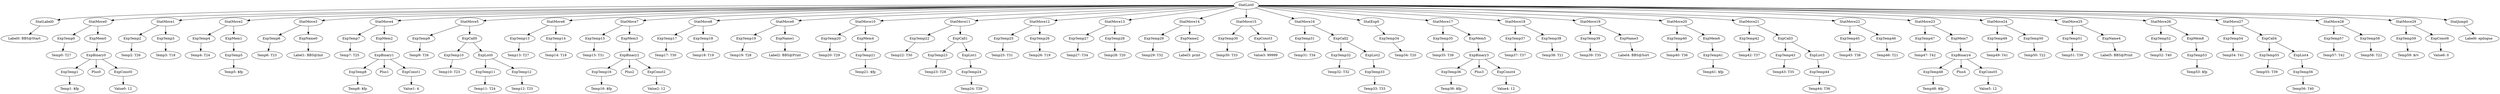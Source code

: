 digraph {
	ordering = out;
	ExpConst6 -> "Value6: 0";
	ExpTemp57 -> "Temp57: T42";
	ExpTemp56 -> "Temp56: T40";
	ExpTemp55 -> "Temp55: T39";
	ExpMem8 -> ExpTemp53;
	ExpTemp52 -> "Temp52: T40";
	ExpName4 -> "Label5: BBS@Print";
	ExpTemp50 -> "Temp50: T22";
	StatMove24 -> ExpTemp49;
	StatMove24 -> ExpTemp50;
	ExpTemp46 -> "Temp46: T21";
	ExpList3 -> ExpTemp44;
	StatJump0 -> "Label6: epilogue";
	ExpTemp44 -> "Temp44: T36";
	ExpName1 -> "Label2: BBS@Print";
	ExpTemp54 -> "Temp54: T41";
	StatMove2 -> ExpTemp4;
	StatMove2 -> ExpMem1;
	ExpTemp59 -> "Temp59: $rv";
	StatMove8 -> ExpTemp17;
	StatMove8 -> ExpTemp18;
	StatMove0 -> ExpTemp0;
	StatMove0 -> ExpMem0;
	ExpTemp32 -> "Temp32: T32";
	ExpMem3 -> ExpBinary2;
	ExpTemp37 -> "Temp37: T37";
	ExpBinary2 -> ExpTemp16;
	ExpBinary2 -> Plus2;
	ExpBinary2 -> ExpConst2;
	ExpTemp19 -> "Temp19: T28";
	StatLabel0 -> "Label0: BBS@Start";
	ExpMem5 -> ExpBinary3;
	StatMove22 -> ExpTemp45;
	StatMove22 -> ExpTemp46;
	StatMove6 -> ExpTemp13;
	StatMove6 -> ExpTemp14;
	ExpTemp6 -> "Temp6: T23";
	ExpTemp16 -> "Temp16: $fp";
	ExpTemp13 -> "Temp13: T27";
	ExpList0 -> ExpTemp11;
	ExpList0 -> ExpTemp12;
	ExpCall4 -> ExpTemp55;
	ExpCall4 -> ExpList4;
	ExpTemp9 -> "Temp9: T26";
	ExpTemp53 -> "Temp53: $fp";
	ExpTemp21 -> "Temp21: $fp";
	ExpCall0 -> ExpTemp10;
	ExpCall0 -> ExpList0;
	StatMove14 -> ExpTemp29;
	StatMove14 -> ExpName2;
	StatMove23 -> ExpTemp47;
	StatMove23 -> ExpMem7;
	ExpTemp12 -> "Temp12: T25";
	ExpTemp45 -> "Temp45: T38";
	ExpConst1 -> "Value1: 4";
	StatMove1 -> ExpTemp2;
	StatMove1 -> ExpTemp3;
	ExpTemp8 -> "Temp8: $fp";
	ExpTemp18 -> "Temp18: T19";
	ExpTemp31 -> "Temp31: T34";
	ExpBinary1 -> ExpTemp8;
	ExpBinary1 -> Plus1;
	ExpBinary1 -> ExpConst1;
	ExpCall3 -> ExpTemp43;
	ExpCall3 -> ExpList3;
	ExpTemp10 -> "Temp10: T23";
	ExpTemp51 -> "Temp51: T39";
	ExpTemp2 -> "Temp2: T26";
	ExpConst0 -> "Value0: 12";
	ExpMem2 -> ExpBinary1;
	ExpTemp33 -> "Temp33: T33";
	StatMove26 -> ExpTemp52;
	StatMove26 -> ExpMem8;
	ExpTemp48 -> "Temp48: $fp";
	StatMove9 -> ExpTemp19;
	StatMove9 -> ExpName1;
	ExpMem1 -> ExpTemp5;
	ExpTemp34 -> "Temp34: T20";
	StatList0 -> StatLabel0;
	StatList0 -> StatMove0;
	StatList0 -> StatMove1;
	StatList0 -> StatMove2;
	StatList0 -> StatMove3;
	StatList0 -> StatMove4;
	StatList0 -> StatMove5;
	StatList0 -> StatMove6;
	StatList0 -> StatMove7;
	StatList0 -> StatMove8;
	StatList0 -> StatMove9;
	StatList0 -> StatMove10;
	StatList0 -> StatMove11;
	StatList0 -> StatMove12;
	StatList0 -> StatMove13;
	StatList0 -> StatMove14;
	StatList0 -> StatMove15;
	StatList0 -> StatMove16;
	StatList0 -> StatExp0;
	StatList0 -> StatMove17;
	StatList0 -> StatMove18;
	StatList0 -> StatMove19;
	StatList0 -> StatMove20;
	StatList0 -> StatMove21;
	StatList0 -> StatMove22;
	StatList0 -> StatMove23;
	StatList0 -> StatMove24;
	StatList0 -> StatMove25;
	StatList0 -> StatMove26;
	StatList0 -> StatMove27;
	StatList0 -> StatMove28;
	StatList0 -> StatMove29;
	StatList0 -> StatJump0;
	StatMove20 -> ExpTemp40;
	StatMove20 -> ExpMem6;
	ExpTemp0 -> "Temp0: T27";
	ExpTemp7 -> "Temp7: T25";
	ExpBinary0 -> ExpTemp1;
	ExpBinary0 -> Plus0;
	ExpBinary0 -> ExpConst0;
	ExpTemp17 -> "Temp17: T30";
	ExpTemp23 -> "Temp23: T28";
	ExpTemp3 -> "Temp3: T18";
	StatMove12 -> ExpTemp25;
	StatMove12 -> ExpTemp26;
	ExpTemp14 -> "Temp14: T18";
	ExpTemp5 -> "Temp5: $fp";
	ExpTemp11 -> "Temp11: T24";
	ExpMem7 -> ExpBinary4;
	ExpBinary3 -> ExpTemp36;
	ExpBinary3 -> Plus3;
	ExpBinary3 -> ExpConst4;
	StatMove15 -> ExpTemp30;
	StatMove15 -> ExpConst3;
	ExpConst2 -> "Value2: 12";
	StatExp0 -> ExpTemp34;
	StatMove3 -> ExpTemp6;
	StatMove3 -> ExpName0;
	ExpTemp4 -> "Temp4: T24";
	StatMove7 -> ExpTemp15;
	StatMove7 -> ExpMem3;
	ExpTemp15 -> "Temp15: T31";
	ExpTemp28 -> "Temp28: T20";
	StatMove19 -> ExpTemp39;
	StatMove19 -> ExpName3;
	ExpMem0 -> ExpBinary0;
	StatMove27 -> ExpTemp54;
	StatMove27 -> ExpCall4;
	StatMove5 -> ExpTemp9;
	StatMove5 -> ExpCall0;
	StatMove4 -> ExpTemp7;
	StatMove4 -> ExpMem2;
	ExpName0 -> "Label1: BBS@Init";
	ExpTemp20 -> "Temp20: T29";
	StatMove10 -> ExpTemp20;
	StatMove10 -> ExpMem4;
	ExpTemp47 -> "Temp47: T42";
	ExpCall2 -> ExpTemp32;
	ExpCall2 -> ExpList2;
	ExpMem4 -> ExpTemp21;
	StatMove11 -> ExpTemp22;
	StatMove11 -> ExpCall1;
	ExpCall1 -> ExpTemp23;
	ExpCall1 -> ExpList1;
	ExpTemp24 -> "Temp24: T29";
	ExpMem6 -> ExpTemp41;
	ExpTemp25 -> "Temp25: T31";
	ExpList4 -> ExpTemp56;
	ExpTemp27 -> "Temp27: T34";
	StatMove13 -> ExpTemp27;
	StatMove13 -> ExpTemp28;
	ExpTemp29 -> "Temp29: T32";
	ExpTemp58 -> "Temp58: T22";
	ExpName2 -> "Label3: print";
	ExpTemp30 -> "Temp30: T33";
	ExpConst3 -> "Value3: 99999";
	ExpTemp49 -> "Temp49: T41";
	StatMove16 -> ExpTemp31;
	StatMove16 -> ExpCall2;
	ExpTemp22 -> "Temp22: T30";
	ExpList2 -> ExpTemp33;
	StatMove29 -> ExpTemp59;
	StatMove29 -> ExpConst6;
	ExpBinary4 -> ExpTemp48;
	ExpBinary4 -> Plus4;
	ExpBinary4 -> ExpConst5;
	ExpList1 -> ExpTemp24;
	ExpTemp1 -> "Temp1: $fp";
	ExpTemp35 -> "Temp35: T38";
	StatMove17 -> ExpTemp35;
	StatMove17 -> ExpMem5;
	ExpTemp36 -> "Temp36: $fp";
	ExpTemp40 -> "Temp40: T36";
	ExpConst4 -> "Value4: 12";
	StatMove18 -> ExpTemp37;
	StatMove18 -> ExpTemp38;
	ExpConst5 -> "Value5: 12";
	ExpTemp39 -> "Temp39: T35";
	ExpTemp38 -> "Temp38: T21";
	StatMove28 -> ExpTemp57;
	StatMove28 -> ExpTemp58;
	ExpName3 -> "Label4: BBS@Sort";
	ExpTemp26 -> "Temp26: T19";
	ExpTemp41 -> "Temp41: $fp";
	StatMove25 -> ExpTemp51;
	StatMove25 -> ExpName4;
	ExpTemp42 -> "Temp42: T37";
	StatMove21 -> ExpTemp42;
	StatMove21 -> ExpCall3;
	ExpTemp43 -> "Temp43: T35";
}

